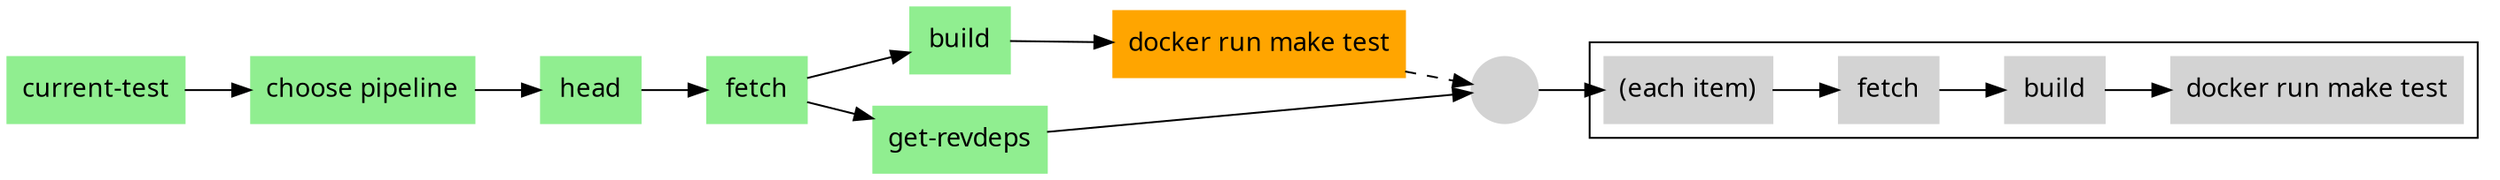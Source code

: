 digraph pipeline {
  graph [fontname="ui-system,sans-serif"]
  node [fontname="ui-system,sans-serif",shape="box"]
  edge [fontname="ui-system,sans-serif"]
  rankdir=LR
  n3 [label="current-test",color="#90ee90",fillcolor="#90ee90",style="filled"]
  n2 [label="choose pipeline",color="#90ee90",fillcolor="#90ee90",style="filled"]
  n9 [label="head",color="#90ee90",fillcolor="#90ee90",style="filled"]
  n8 [label="fetch",color="#90ee90",fillcolor="#90ee90",style="filled"]
  n7 [label="build",color="#90ee90",fillcolor="#90ee90",style="filled"]
  n6 [label="docker run make test",color="#ffa500",fillcolor="#ffa500",style="filled"]
  n10 [label="get-revdeps",color="#90ee90",fillcolor="#90ee90",style="filled"]
  n5 [label="",color="#d3d3d3",fillcolor="#d3d3d3",style="filled",shape="circle"]
  subgraph cluster_4 {label=""
  n15 [label="(each item)",color="#d3d3d3",fillcolor="#d3d3d3",style="filled"]
  n14 [label="fetch",color="#d3d3d3",fillcolor="#d3d3d3",style="filled"]
  n13 [label="build",color="#d3d3d3",fillcolor="#d3d3d3",style="filled"]
  n12 [label="docker run make test",color="#d3d3d3",fillcolor="#d3d3d3",style="filled"]
  }
  n13 -> n12
  n14 -> n13
  n15 -> n14
  n5 -> n15
  n10 -> n5
  n6 -> n5 [style="dashed"]
  n8 -> n10
  n7 -> n6
  n8 -> n7
  n9 -> n8
  n2 -> n9
  n3 -> n2
  }

